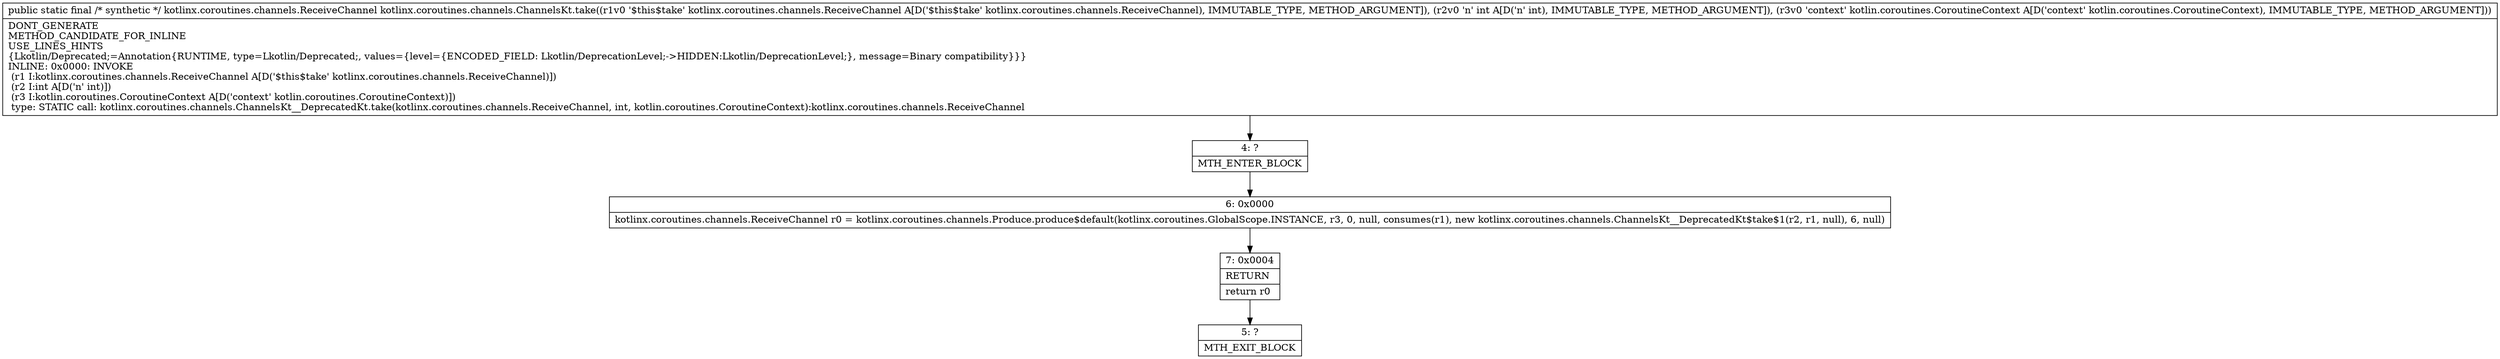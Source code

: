 digraph "CFG forkotlinx.coroutines.channels.ChannelsKt.take(Lkotlinx\/coroutines\/channels\/ReceiveChannel;ILkotlin\/coroutines\/CoroutineContext;)Lkotlinx\/coroutines\/channels\/ReceiveChannel;" {
Node_4 [shape=record,label="{4\:\ ?|MTH_ENTER_BLOCK\l}"];
Node_6 [shape=record,label="{6\:\ 0x0000|kotlinx.coroutines.channels.ReceiveChannel r0 = kotlinx.coroutines.channels.Produce.produce$default(kotlinx.coroutines.GlobalScope.INSTANCE, r3, 0, null, consumes(r1), new kotlinx.coroutines.channels.ChannelsKt__DeprecatedKt$take$1(r2, r1, null), 6, null)\l}"];
Node_7 [shape=record,label="{7\:\ 0x0004|RETURN\l|return r0\l}"];
Node_5 [shape=record,label="{5\:\ ?|MTH_EXIT_BLOCK\l}"];
MethodNode[shape=record,label="{public static final \/* synthetic *\/ kotlinx.coroutines.channels.ReceiveChannel kotlinx.coroutines.channels.ChannelsKt.take((r1v0 '$this$take' kotlinx.coroutines.channels.ReceiveChannel A[D('$this$take' kotlinx.coroutines.channels.ReceiveChannel), IMMUTABLE_TYPE, METHOD_ARGUMENT]), (r2v0 'n' int A[D('n' int), IMMUTABLE_TYPE, METHOD_ARGUMENT]), (r3v0 'context' kotlin.coroutines.CoroutineContext A[D('context' kotlin.coroutines.CoroutineContext), IMMUTABLE_TYPE, METHOD_ARGUMENT]))  | DONT_GENERATE\lMETHOD_CANDIDATE_FOR_INLINE\lUSE_LINES_HINTS\l\{Lkotlin\/Deprecated;=Annotation\{RUNTIME, type=Lkotlin\/Deprecated;, values=\{level=\{ENCODED_FIELD: Lkotlin\/DeprecationLevel;\-\>HIDDEN:Lkotlin\/DeprecationLevel;\}, message=Binary compatibility\}\}\}\lINLINE: 0x0000: INVOKE  \l  (r1 I:kotlinx.coroutines.channels.ReceiveChannel A[D('$this$take' kotlinx.coroutines.channels.ReceiveChannel)])\l  (r2 I:int A[D('n' int)])\l  (r3 I:kotlin.coroutines.CoroutineContext A[D('context' kotlin.coroutines.CoroutineContext)])\l type: STATIC call: kotlinx.coroutines.channels.ChannelsKt__DeprecatedKt.take(kotlinx.coroutines.channels.ReceiveChannel, int, kotlin.coroutines.CoroutineContext):kotlinx.coroutines.channels.ReceiveChannel\l}"];
MethodNode -> Node_4;Node_4 -> Node_6;
Node_6 -> Node_7;
Node_7 -> Node_5;
}

